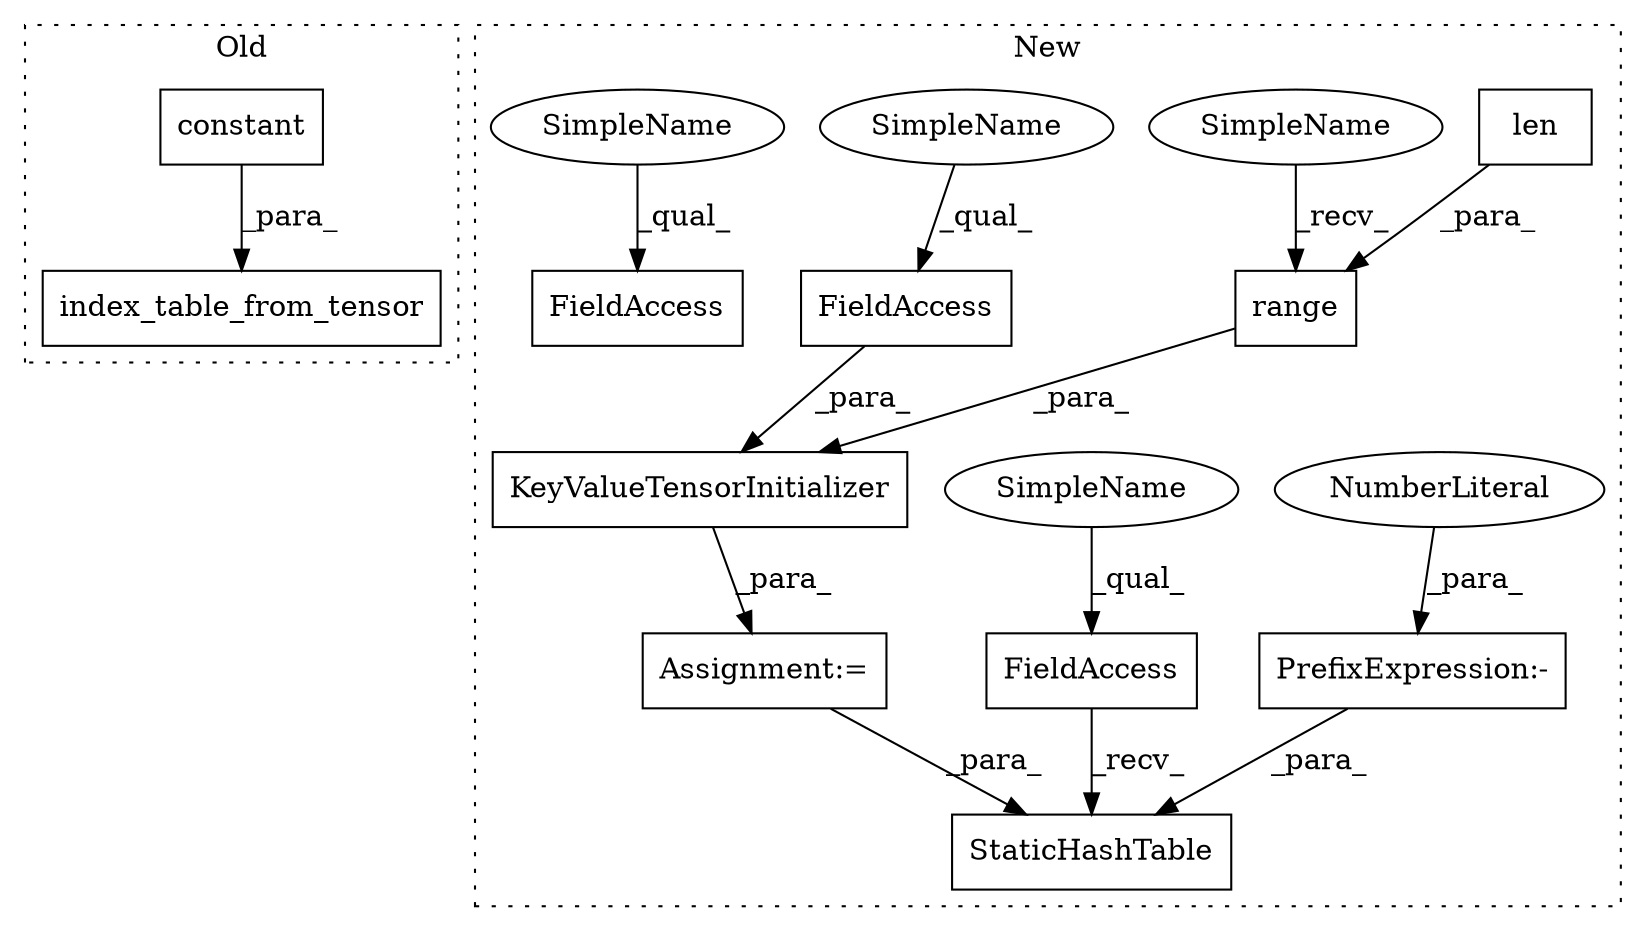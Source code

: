 digraph G {
subgraph cluster0 {
1 [label="constant" a="32" s="8296,8340" l="9,1" shape="box"];
4 [label="index_table_from_tensor" a="32" s="8261,8341" l="24,1" shape="box"];
label = "Old";
style="dotted";
}
subgraph cluster1 {
2 [label="StaticHashTable" a="32" s="8538,8568" l="16,1" shape="box"];
3 [label="Assignment:=" a="7" s="8345" l="1" shape="box"];
5 [label="PrefixExpression:-" a="38" s="8566" l="1" shape="box"];
6 [label="NumberLiteral" a="34" s="8567" l="1" shape="ellipse"];
7 [label="FieldAccess" a="22" s="8520" l="17" shape="box"];
8 [label="FieldAccess" a="22" s="8451" l="16" shape="box"];
9 [label="KeyValueTensorInitializer" a="32" s="8364,8503" l="26,1" shape="box"];
10 [label="len" a="32" s="8434,8448" l="4,1" shape="box"];
11 [label="FieldAccess" a="22" s="8487" l="16" shape="box"];
12 [label="range" a="32" s="8428,8449" l="6,1" shape="box"];
13 [label="SimpleName" a="42" s="8520" l="10" shape="ellipse"];
14 [label="SimpleName" a="42" s="8417" l="10" shape="ellipse"];
15 [label="SimpleName" a="42" s="8487" l="10" shape="ellipse"];
16 [label="SimpleName" a="42" s="8451" l="10" shape="ellipse"];
label = "New";
style="dotted";
}
1 -> 4 [label="_para_"];
3 -> 2 [label="_para_"];
5 -> 2 [label="_para_"];
6 -> 5 [label="_para_"];
7 -> 2 [label="_recv_"];
9 -> 3 [label="_para_"];
10 -> 12 [label="_para_"];
11 -> 9 [label="_para_"];
12 -> 9 [label="_para_"];
13 -> 7 [label="_qual_"];
14 -> 12 [label="_recv_"];
15 -> 11 [label="_qual_"];
16 -> 8 [label="_qual_"];
}